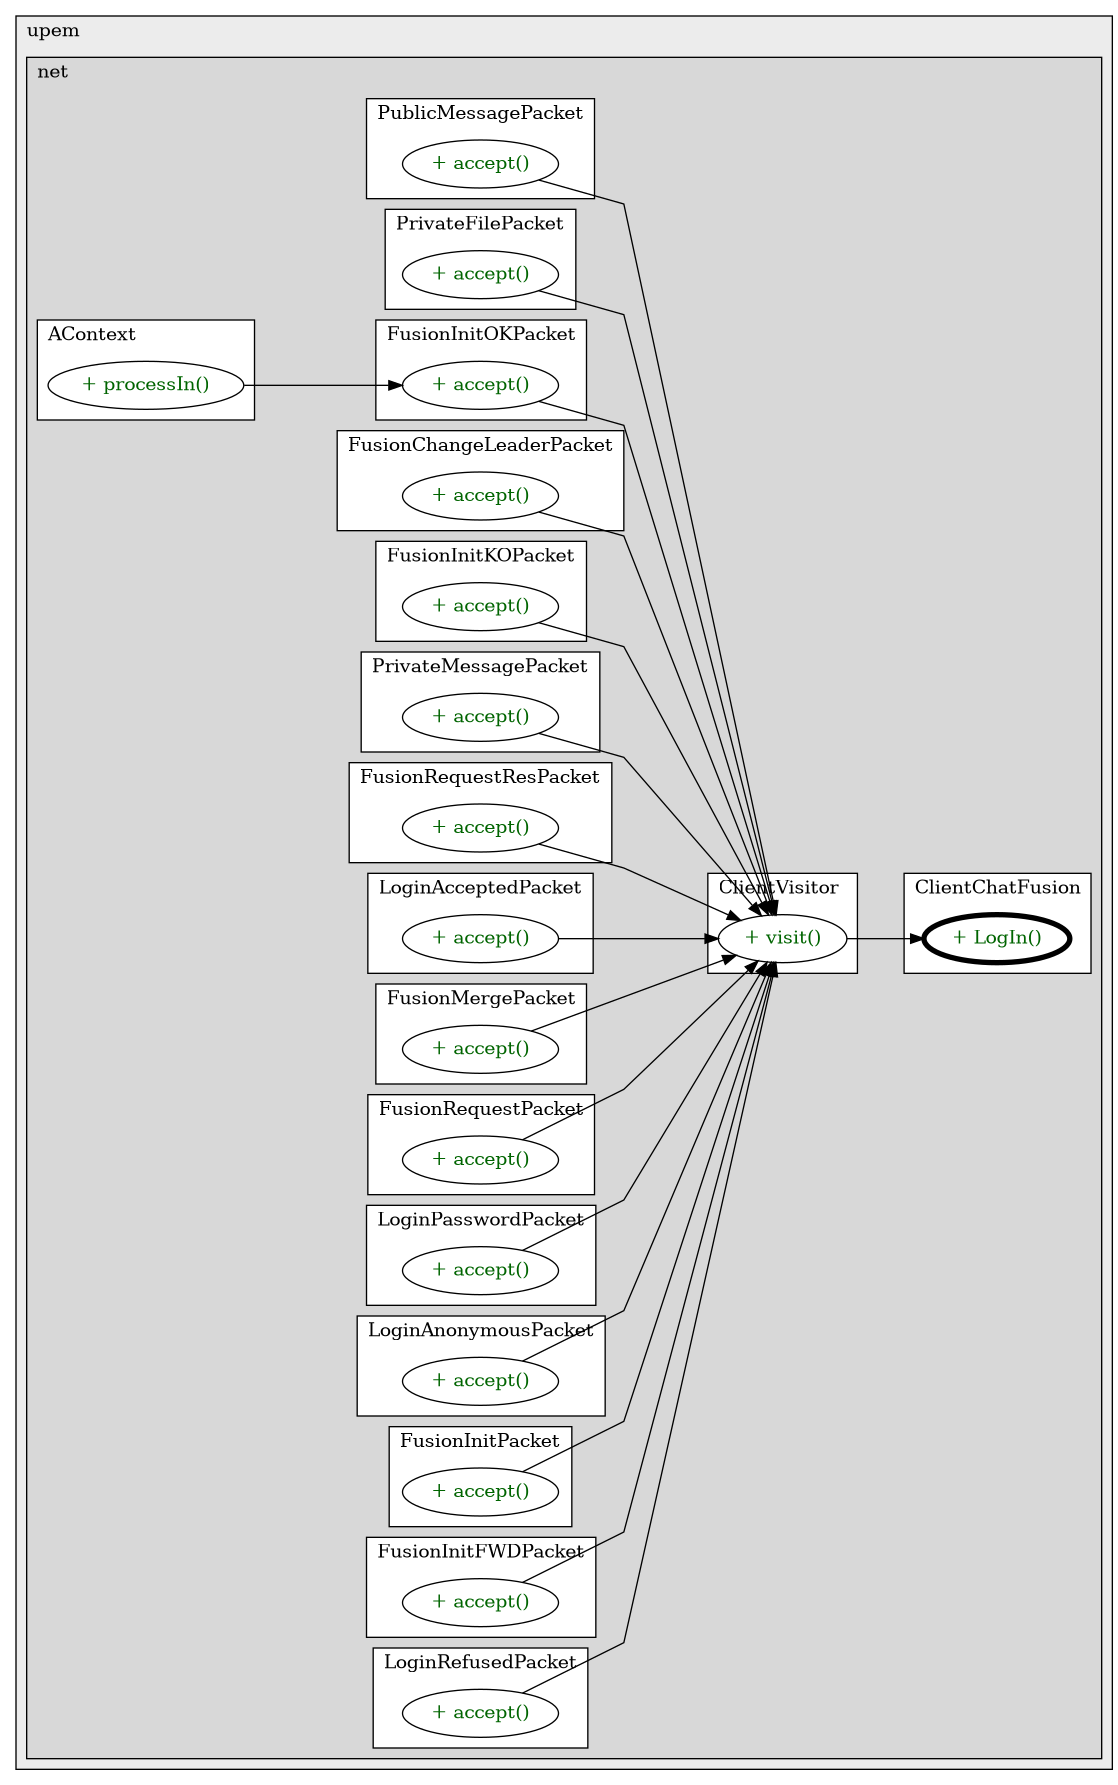 @startuml

/' diagram meta data start
config=CallConfiguration;
{
  "rootMethod": "fr.upem.net.tcp.chatfusion.client.ClientChatFusion#LogIn()",
  "projectClassification": {
    "searchMode": "OpenProject", // OpenProject, AllProjects
    "includedProjects": "",
    "pathEndKeywords": "*.impl",
    "isClientPath": "",
    "isClientName": "",
    "isTestPath": "",
    "isTestName": "",
    "isMappingPath": "",
    "isMappingName": "",
    "isDataAccessPath": "",
    "isDataAccessName": "",
    "isDataStructurePath": "",
    "isDataStructureName": "",
    "isInterfaceStructuresPath": "",
    "isInterfaceStructuresName": "",
    "isEntryPointPath": "",
    "isEntryPointName": "",
    "treatFinalFieldsAsMandatory": false
  },
  "graphRestriction": {
    "classPackageExcludeFilter": "",
    "classPackageIncludeFilter": "",
    "classNameExcludeFilter": "",
    "classNameIncludeFilter": "",
    "methodNameExcludeFilter": "",
    "methodNameIncludeFilter": "",
    "removeByInheritance": "", // inheritance/annotation based filtering is done in a second step
    "removeByAnnotation": "",
    "removeByClassPackage": "", // cleanup the graph after inheritance/annotation based filtering is done
    "removeByClassName": "",
    "cutMappings": false,
    "cutEnum": true,
    "cutTests": true,
    "cutClient": true,
    "cutDataAccess": true,
    "cutInterfaceStructures": true,
    "cutDataStructures": true,
    "cutGetterAndSetter": true,
    "cutConstructors": true
  },
  "graphTraversal": {
    "forwardDepth": 3,
    "backwardDepth": 3,
    "classPackageExcludeFilter": "",
    "classPackageIncludeFilter": "",
    "classNameExcludeFilter": "",
    "classNameIncludeFilter": "",
    "methodNameExcludeFilter": "",
    "methodNameIncludeFilter": "",
    "hideMappings": false,
    "hideDataStructures": false,
    "hidePrivateMethods": true,
    "hideInterfaceCalls": true, // indirection: implementation -> interface (is hidden) -> implementation
    "onlyShowApplicationEntryPoints": false, // root node is included
    "useMethodCallsForStructureDiagram": "ForwardOnly" // ForwardOnly, BothDirections, No
  },
  "details": {
    "aggregation": "GroupByClass", // ByClass, GroupByClass, None
    "showMethodParametersTypes": false,
    "showMethodParametersNames": false,
    "showMethodReturnType": false,
    "showPackageLevels": 2,
    "showCallOrder": false,
    "edgeMode": "MethodsOnly", // TypesOnly, MethodsOnly, TypesAndMethods, MethodsAndDirectTypeUsage
    "showDetailedClassStructure": false
  },
  "rootClass": "fr.upem.net.tcp.chatfusion.client.ClientChatFusion",
  "extensionCallbackMethod": "" // qualified.class.name#methodName - signature: public static String method(String)
}
diagram meta data end '/



digraph g {
    rankdir="LR"
    splines=polyline
    

'nodes 
subgraph cluster_3596419 { 
   	label=upem
	labeljust=l
	fillcolor="#ececec"
	style=filled
   
   subgraph cluster_1360230834 { 
   	label=net
	labeljust=l
	fillcolor="#d8d8d8"
	style=filled
   
   subgraph cluster_1042234453 { 
   	label=PublicMessagePacket
	labeljust=l
	fillcolor=white
	style=filled
   
   PublicMessagePacket1392084659XXXaccept1699314435[
	label="+ accept()"
	style=filled
	fillcolor=white
	tooltip="PublicMessagePacket

&#10;  Perform this operation on the given packet according to his&#10;  actual type&#10;  @param visitor the packet&#10; "
	fontcolor=darkgreen
];
} 

subgraph cluster_1171374913 { 
   	label=ClientChatFusion
	labeljust=l
	fillcolor=white
	style=filled
   
   ClientChatFusion1030237686XXXLogIn0[
	label="+ LogIn()"
	style=filled
	fillcolor=white
	tooltip="ClientChatFusion

&#10;  Sets the connection t&#10; "
	penwidth=4
	fontcolor=darkgreen
];
} 

subgraph cluster_1273207916 { 
   	label=PrivateFilePacket
	labeljust=l
	fillcolor=white
	style=filled
   
   PrivateFilePacket1392084659XXXaccept1699314435[
	label="+ accept()"
	style=filled
	fillcolor=white
	tooltip="PrivateFilePacket

&#10;  Perform this operation on the given packet according to his&#10;  actual type&#10;  @param visitor the packet&#10; "
	fontcolor=darkgreen
];
} 

subgraph cluster_1288723464 { 
   	label=AContext
	labeljust=l
	fillcolor=white
	style=filled
   
   AContext1963540708XXXprocessIn0[
	label="+ processIn()"
	style=filled
	fillcolor=white
	tooltip="AContext

&#10;  Process the content of bufferIn&#10;  \<p\>&#10;  The convention is that bufferIn is in write-mode before the call to process&#10;  and after the call&#10; "
	fontcolor=darkgreen
];
} 

subgraph cluster_1406290720 { 
   	label=FusionChangeLeaderPacket
	labeljust=l
	fillcolor=white
	style=filled
   
   FusionChangeLeaderPacket1392084659XXXaccept1699314435[
	label="+ accept()"
	style=filled
	fillcolor=white
	tooltip="FusionChangeLeaderPacket

&#10;  Perform this operation on the given packet according to his&#10;  actual type&#10;  @param visitor the packet&#10; "
	fontcolor=darkgreen
];
} 

subgraph cluster_1493024389 { 
   	label=FusionInitKOPacket
	labeljust=l
	fillcolor=white
	style=filled
   
   FusionInitKOPacket1392084659XXXaccept1699314435[
	label="+ accept()"
	style=filled
	fillcolor=white
	tooltip="FusionInitKOPacket

&#10;  Perform this operation on the given packet according to his&#10;  actual type&#10;  @param visitor the packet&#10; "
	fontcolor=darkgreen
];
} 

subgraph cluster_1531365593 { 
   	label=PrivateMessagePacket
	labeljust=l
	fillcolor=white
	style=filled
   
   PrivateMessagePacket1392084659XXXaccept1699314435[
	label="+ accept()"
	style=filled
	fillcolor=white
	tooltip="PrivateMessagePacket

&#10;  Perform this operation on the given packet according to his&#10;  actual type&#10;  @param visitor the packet&#10; "
	fontcolor=darkgreen
];
} 

subgraph cluster_1751192920 { 
   	label=FusionRequestResPacket
	labeljust=l
	fillcolor=white
	style=filled
   
   FusionRequestResPacket1392084659XXXaccept1699314435[
	label="+ accept()"
	style=filled
	fillcolor=white
	tooltip="FusionRequestResPacket

&#10;  Perform this operation on the given packet according to his&#10;  actual type&#10;  @param visitor the packet&#10; "
	fontcolor=darkgreen
];
} 

subgraph cluster_187222781 { 
   	label=LoginAcceptedPacket
	labeljust=l
	fillcolor=white
	style=filled
   
   LoginAcceptedPacket1392084659XXXaccept1699314435[
	label="+ accept()"
	style=filled
	fillcolor=white
	tooltip="LoginAcceptedPacket

&#10;  Perform this operation on the given packet according to his&#10;  actual type&#10;  @param visitor the packet&#10; "
	fontcolor=darkgreen
];
} 

subgraph cluster_1928202227 { 
   	label=FusionInitOKPacket
	labeljust=l
	fillcolor=white
	style=filled
   
   FusionInitOKPacket1392084659XXXaccept1699314435[
	label="+ accept()"
	style=filled
	fillcolor=white
	tooltip="FusionInitOKPacket

&#10;  Perform this operation on the given packet according to his&#10;  actual type&#10;  @param visitor the packet&#10; "
	fontcolor=darkgreen
];
} 

subgraph cluster_2035752696 { 
   	label=ClientVisitor
	labeljust=l
	fillcolor=white
	style=filled
   
   ClientVisitor1478770595XXXvisit1911998296[
	label="+ visit()"
	style=filled
	fillcolor=white
	tooltip="ClientVisitor

null"
	fontcolor=darkgreen
];
} 

subgraph cluster_2143020449 { 
   	label=FusionMergePacket
	labeljust=l
	fillcolor=white
	style=filled
   
   FusionMergePacket1392084659XXXaccept1699314435[
	label="+ accept()"
	style=filled
	fillcolor=white
	tooltip="FusionMergePacket

&#10;  Perform this operation on the given packet according to his&#10;  actual type&#10;  @param visitor the packet&#10; "
	fontcolor=darkgreen
];
} 

subgraph cluster_269669768 { 
   	label=FusionRequestPacket
	labeljust=l
	fillcolor=white
	style=filled
   
   FusionRequestPacket1392084659XXXaccept1699314435[
	label="+ accept()"
	style=filled
	fillcolor=white
	tooltip="FusionRequestPacket

&#10;  Perform this operation on the given packet according to his&#10;  actual type&#10;  @param visitor the packet&#10; "
	fontcolor=darkgreen
];
} 

subgraph cluster_416866033 { 
   	label=LoginPasswordPacket
	labeljust=l
	fillcolor=white
	style=filled
   
   LoginPasswordPacket1392084659XXXaccept1699314435[
	label="+ accept()"
	style=filled
	fillcolor=white
	tooltip="LoginPasswordPacket

&#10;  Perform this operation on the given packet according to his&#10;  actual type&#10;  @param visitor the packet&#10; "
	fontcolor=darkgreen
];
} 

subgraph cluster_556017369 { 
   	label=LoginAnonymousPacket
	labeljust=l
	fillcolor=white
	style=filled
   
   LoginAnonymousPacket1392084659XXXaccept1699314435[
	label="+ accept()"
	style=filled
	fillcolor=white
	tooltip="LoginAnonymousPacket

&#10;  Perform this operation on the given packet according to his&#10;  actual type&#10;  @param visitor the packet&#10; "
	fontcolor=darkgreen
];
} 

subgraph cluster_82813655 { 
   	label=FusionInitPacket
	labeljust=l
	fillcolor=white
	style=filled
   
   FusionInitPacket1392084659XXXaccept1699314435[
	label="+ accept()"
	style=filled
	fillcolor=white
	tooltip="FusionInitPacket

&#10;  Perform this operation on the given packet according to his&#10;  actual type&#10;  @param visitor the packet&#10; "
	fontcolor=darkgreen
];
} 

subgraph cluster_83082388 { 
   	label=FusionInitFWDPacket
	labeljust=l
	fillcolor=white
	style=filled
   
   FusionInitFWDPacket1392084659XXXaccept1699314435[
	label="+ accept()"
	style=filled
	fillcolor=white
	tooltip="FusionInitFWDPacket

&#10;  Perform this operation on the given packet according to his&#10;  actual type&#10;  @param visitor the packet&#10; "
	fontcolor=darkgreen
];
} 

subgraph cluster_962576950 { 
   	label=LoginRefusedPacket
	labeljust=l
	fillcolor=white
	style=filled
   
   LoginRefusedPacket1392084659XXXaccept1699314435[
	label="+ accept()"
	style=filled
	fillcolor=white
	tooltip="LoginRefusedPacket

&#10;  Perform this operation on the given packet according to his&#10;  actual type&#10;  @param visitor the packet&#10; "
	fontcolor=darkgreen
];
} 
} 
} 

'edges    
AContext1963540708XXXprocessIn0 -> FusionInitOKPacket1392084659XXXaccept1699314435;
ClientVisitor1478770595XXXvisit1911998296 -> ClientChatFusion1030237686XXXLogIn0;
FusionChangeLeaderPacket1392084659XXXaccept1699314435 -> ClientVisitor1478770595XXXvisit1911998296;
FusionInitFWDPacket1392084659XXXaccept1699314435 -> ClientVisitor1478770595XXXvisit1911998296;
FusionInitKOPacket1392084659XXXaccept1699314435 -> ClientVisitor1478770595XXXvisit1911998296;
FusionInitOKPacket1392084659XXXaccept1699314435 -> ClientVisitor1478770595XXXvisit1911998296;
FusionInitPacket1392084659XXXaccept1699314435 -> ClientVisitor1478770595XXXvisit1911998296;
FusionMergePacket1392084659XXXaccept1699314435 -> ClientVisitor1478770595XXXvisit1911998296;
FusionRequestPacket1392084659XXXaccept1699314435 -> ClientVisitor1478770595XXXvisit1911998296;
FusionRequestResPacket1392084659XXXaccept1699314435 -> ClientVisitor1478770595XXXvisit1911998296;
LoginAcceptedPacket1392084659XXXaccept1699314435 -> ClientVisitor1478770595XXXvisit1911998296;
LoginAnonymousPacket1392084659XXXaccept1699314435 -> ClientVisitor1478770595XXXvisit1911998296;
LoginPasswordPacket1392084659XXXaccept1699314435 -> ClientVisitor1478770595XXXvisit1911998296;
LoginRefusedPacket1392084659XXXaccept1699314435 -> ClientVisitor1478770595XXXvisit1911998296;
PrivateFilePacket1392084659XXXaccept1699314435 -> ClientVisitor1478770595XXXvisit1911998296;
PrivateMessagePacket1392084659XXXaccept1699314435 -> ClientVisitor1478770595XXXvisit1911998296;
PublicMessagePacket1392084659XXXaccept1699314435 -> ClientVisitor1478770595XXXvisit1911998296;
    
}
@enduml